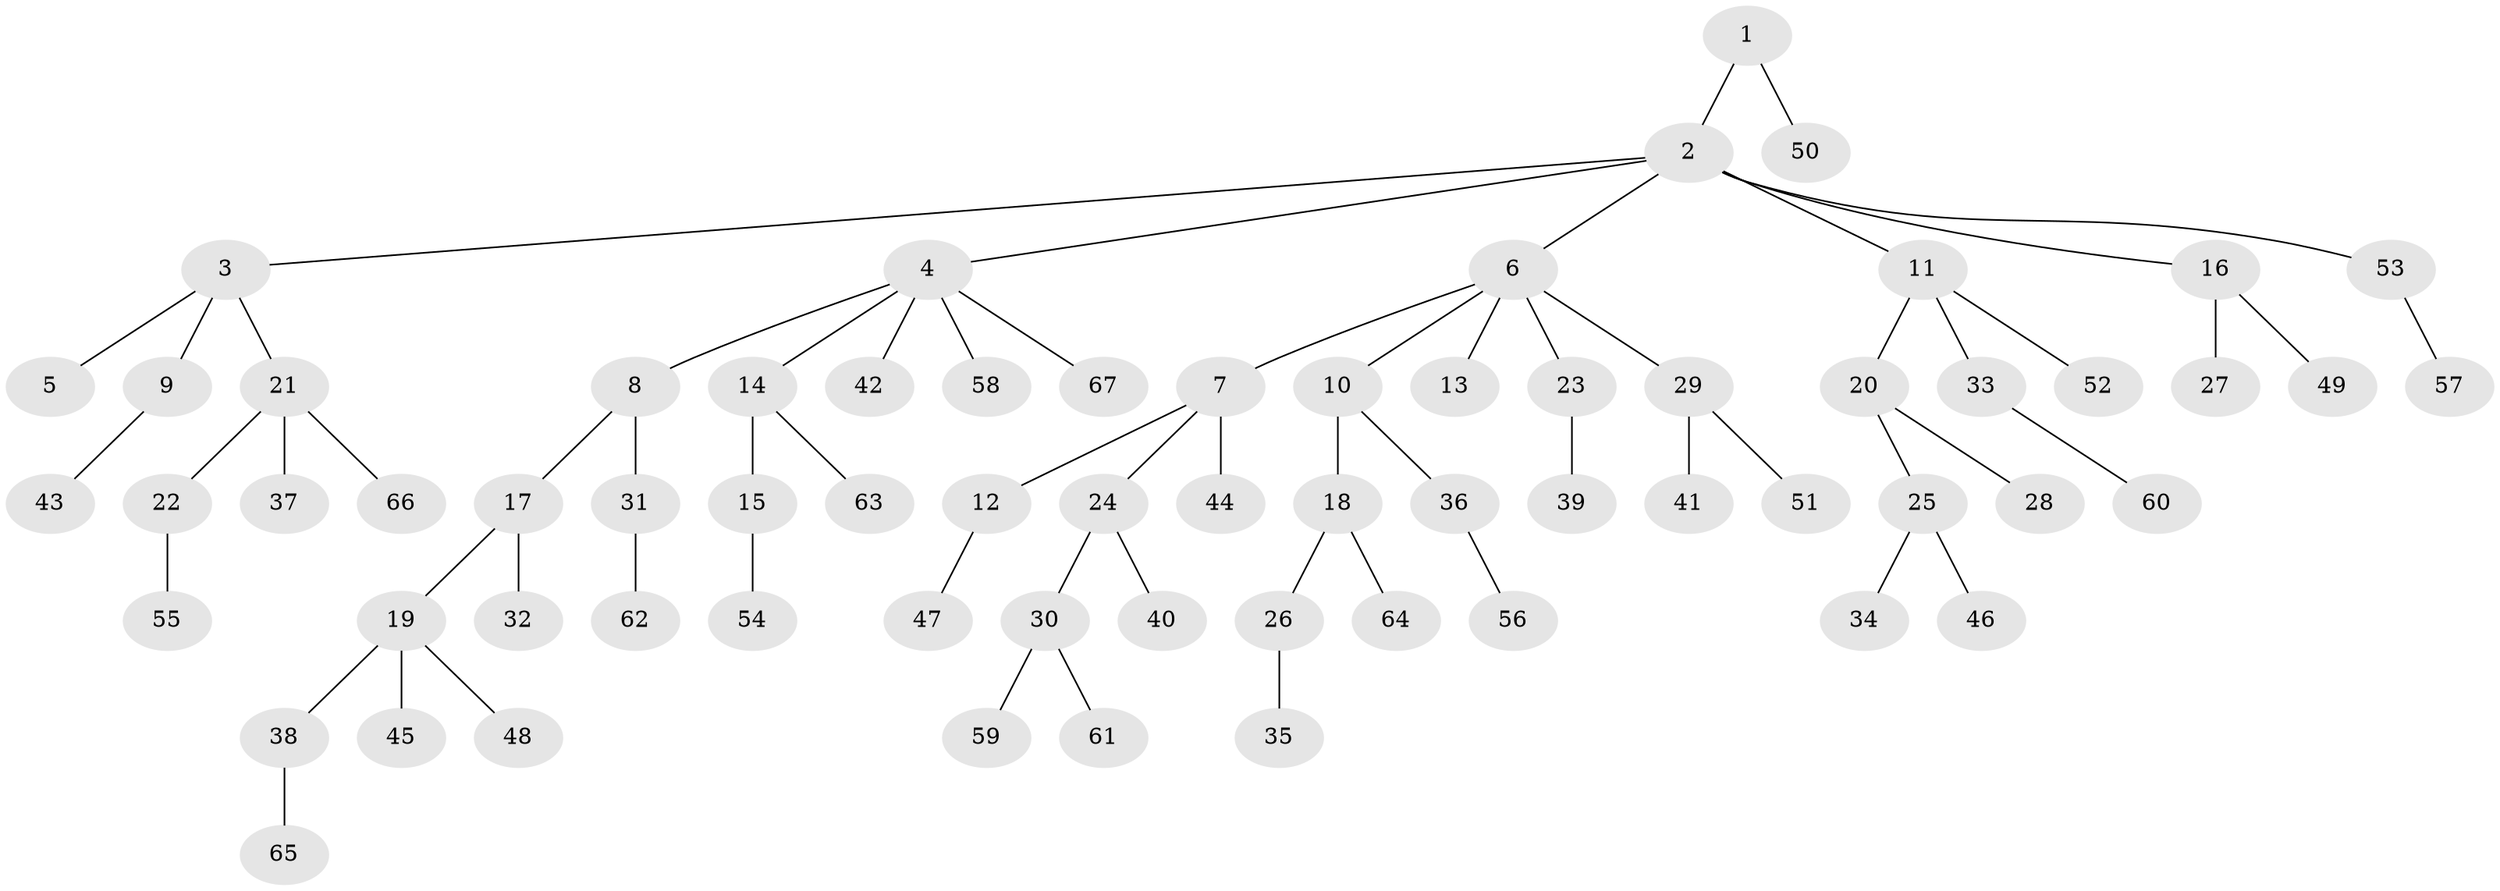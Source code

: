 // coarse degree distribution, {1: 0.5, 7: 0.027777777777777776, 3: 0.2222222222222222, 5: 0.027777777777777776, 2: 0.2222222222222222}
// Generated by graph-tools (version 1.1) at 2025/51/03/04/25 22:51:52]
// undirected, 67 vertices, 66 edges
graph export_dot {
  node [color=gray90,style=filled];
  1;
  2;
  3;
  4;
  5;
  6;
  7;
  8;
  9;
  10;
  11;
  12;
  13;
  14;
  15;
  16;
  17;
  18;
  19;
  20;
  21;
  22;
  23;
  24;
  25;
  26;
  27;
  28;
  29;
  30;
  31;
  32;
  33;
  34;
  35;
  36;
  37;
  38;
  39;
  40;
  41;
  42;
  43;
  44;
  45;
  46;
  47;
  48;
  49;
  50;
  51;
  52;
  53;
  54;
  55;
  56;
  57;
  58;
  59;
  60;
  61;
  62;
  63;
  64;
  65;
  66;
  67;
  1 -- 2;
  1 -- 50;
  2 -- 3;
  2 -- 4;
  2 -- 6;
  2 -- 11;
  2 -- 16;
  2 -- 53;
  3 -- 5;
  3 -- 9;
  3 -- 21;
  4 -- 8;
  4 -- 14;
  4 -- 42;
  4 -- 58;
  4 -- 67;
  6 -- 7;
  6 -- 10;
  6 -- 13;
  6 -- 23;
  6 -- 29;
  7 -- 12;
  7 -- 24;
  7 -- 44;
  8 -- 17;
  8 -- 31;
  9 -- 43;
  10 -- 18;
  10 -- 36;
  11 -- 20;
  11 -- 33;
  11 -- 52;
  12 -- 47;
  14 -- 15;
  14 -- 63;
  15 -- 54;
  16 -- 27;
  16 -- 49;
  17 -- 19;
  17 -- 32;
  18 -- 26;
  18 -- 64;
  19 -- 38;
  19 -- 45;
  19 -- 48;
  20 -- 25;
  20 -- 28;
  21 -- 22;
  21 -- 37;
  21 -- 66;
  22 -- 55;
  23 -- 39;
  24 -- 30;
  24 -- 40;
  25 -- 34;
  25 -- 46;
  26 -- 35;
  29 -- 41;
  29 -- 51;
  30 -- 59;
  30 -- 61;
  31 -- 62;
  33 -- 60;
  36 -- 56;
  38 -- 65;
  53 -- 57;
}
